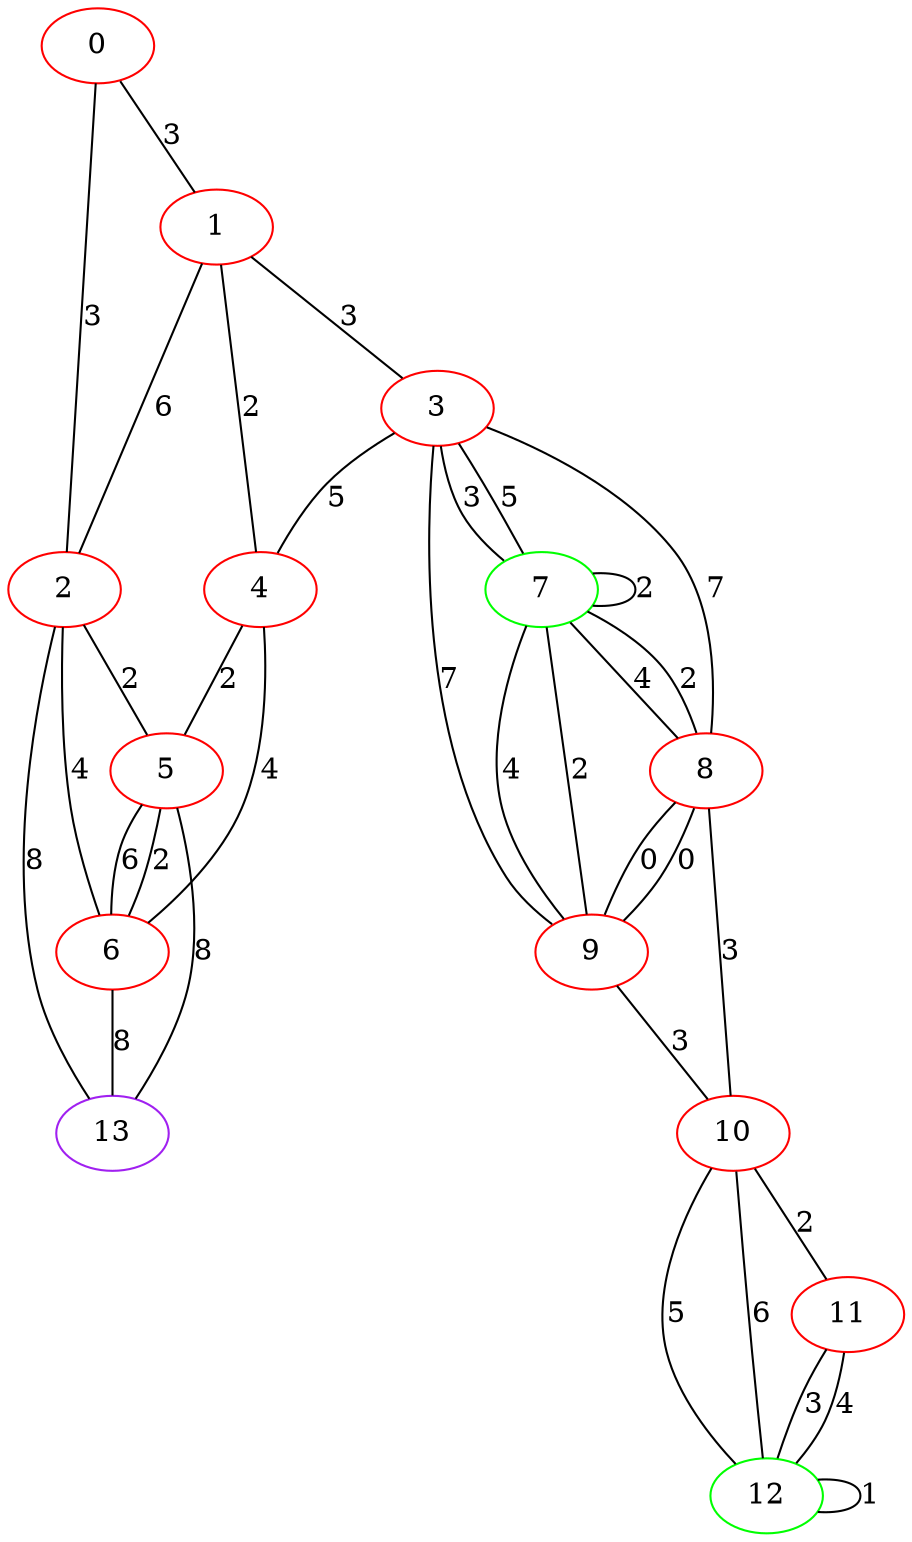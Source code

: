 graph "" {
0 [color=red, weight=1];
1 [color=red, weight=1];
2 [color=red, weight=1];
3 [color=red, weight=1];
4 [color=red, weight=1];
5 [color=red, weight=1];
6 [color=red, weight=1];
7 [color=green, weight=2];
8 [color=red, weight=1];
9 [color=red, weight=1];
10 [color=red, weight=1];
11 [color=red, weight=1];
12 [color=green, weight=2];
13 [color=purple, weight=4];
0 -- 1  [key=0, label=3];
0 -- 2  [key=0, label=3];
1 -- 2  [key=0, label=6];
1 -- 3  [key=0, label=3];
1 -- 4  [key=0, label=2];
2 -- 5  [key=0, label=2];
2 -- 6  [key=0, label=4];
2 -- 13  [key=0, label=8];
3 -- 8  [key=0, label=7];
3 -- 9  [key=0, label=7];
3 -- 4  [key=0, label=5];
3 -- 7  [key=0, label=3];
3 -- 7  [key=1, label=5];
4 -- 5  [key=0, label=2];
4 -- 6  [key=0, label=4];
5 -- 13  [key=0, label=8];
5 -- 6  [key=0, label=2];
5 -- 6  [key=1, label=6];
6 -- 13  [key=0, label=8];
7 -- 8  [key=0, label=4];
7 -- 8  [key=1, label=2];
7 -- 9  [key=0, label=4];
7 -- 9  [key=1, label=2];
7 -- 7  [key=0, label=2];
8 -- 9  [key=0, label=0];
8 -- 9  [key=1, label=0];
8 -- 10  [key=0, label=3];
9 -- 10  [key=0, label=3];
10 -- 11  [key=0, label=2];
10 -- 12  [key=0, label=5];
10 -- 12  [key=1, label=6];
11 -- 12  [key=0, label=3];
11 -- 12  [key=1, label=4];
12 -- 12  [key=0, label=1];
}
